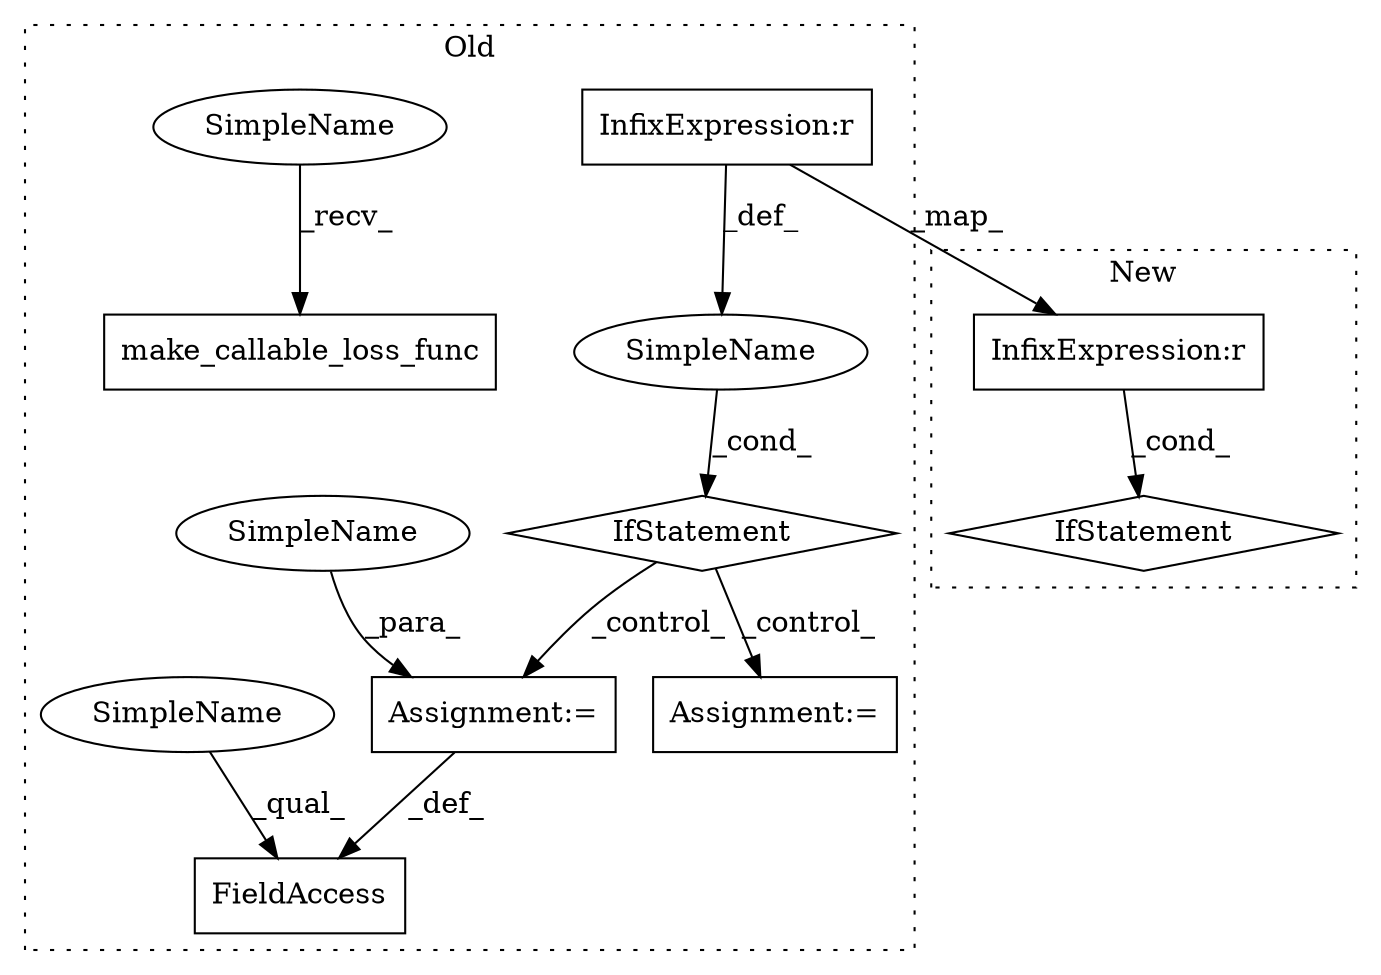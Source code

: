 digraph G {
subgraph cluster0 {
1 [label="make_callable_loss_func" a="32" s="564,597" l="24,1" shape="box"];
3 [label="FieldAccess" a="22" s="424" l="22" shape="box"];
4 [label="Assignment:=" a="7" s="446" l="1" shape="box"];
5 [label="InfixExpression:r" a="27" s="406" l="4" shape="box"];
7 [label="SimpleName" a="42" s="" l="" shape="ellipse"];
8 [label="IfStatement" a="25" s="386,414" l="4,2" shape="diamond"];
9 [label="Assignment:=" a="7" s="507" l="1" shape="box"];
10 [label="SimpleName" a="42" s="447" l="16" shape="ellipse"];
11 [label="SimpleName" a="42" s="424" l="4" shape="ellipse"];
12 [label="SimpleName" a="42" s="559" l="4" shape="ellipse"];
label = "Old";
style="dotted";
}
subgraph cluster1 {
2 [label="IfStatement" a="25" s="587" l="3" shape="diamond"];
6 [label="InfixExpression:r" a="27" s="578" l="4" shape="box"];
label = "New";
style="dotted";
}
4 -> 3 [label="_def_"];
5 -> 7 [label="_def_"];
5 -> 6 [label="_map_"];
6 -> 2 [label="_cond_"];
7 -> 8 [label="_cond_"];
8 -> 4 [label="_control_"];
8 -> 9 [label="_control_"];
10 -> 4 [label="_para_"];
11 -> 3 [label="_qual_"];
12 -> 1 [label="_recv_"];
}
